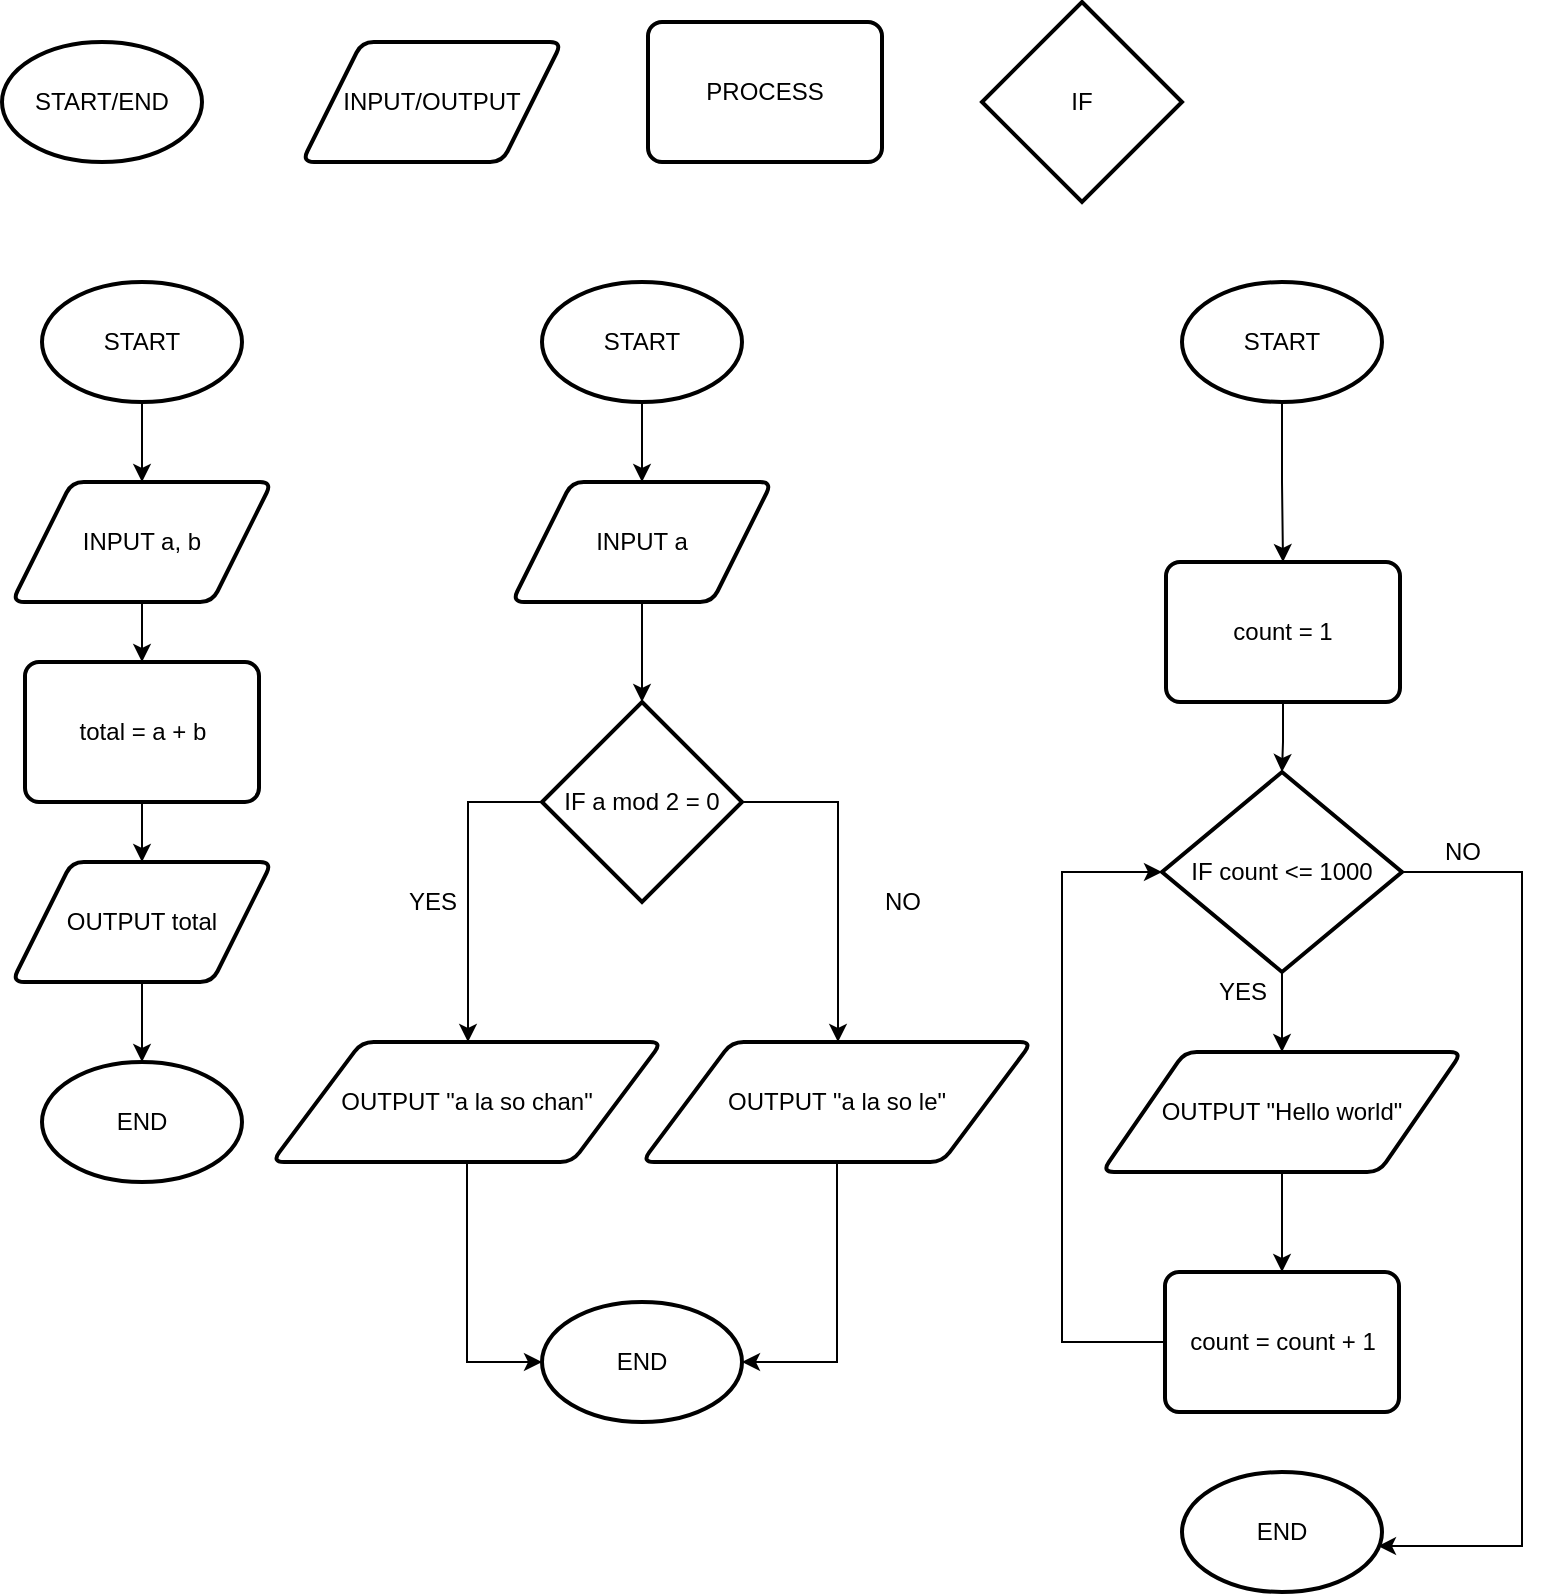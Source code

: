 <mxfile version="12.6.5" type="device"><diagram id="C5RBs43oDa-KdzZeNtuy" name="Page-1"><mxGraphModel dx="1108" dy="510" grid="1" gridSize="10" guides="1" tooltips="1" connect="1" arrows="1" fold="1" page="1" pageScale="1" pageWidth="827" pageHeight="1169" math="0" shadow="0"><root><mxCell id="WIyWlLk6GJQsqaUBKTNV-0"/><mxCell id="WIyWlLk6GJQsqaUBKTNV-1" parent="WIyWlLk6GJQsqaUBKTNV-0"/><mxCell id="Qts9JoTUHpI2R7TnLrOp-0" value="START/END" style="strokeWidth=2;html=1;shape=mxgraph.flowchart.start_1;whiteSpace=wrap;" vertex="1" parent="WIyWlLk6GJQsqaUBKTNV-1"><mxGeometry x="40" y="30" width="100" height="60" as="geometry"/></mxCell><mxCell id="Qts9JoTUHpI2R7TnLrOp-1" value="INPUT/OUTPUT" style="shape=parallelogram;html=1;strokeWidth=2;perimeter=parallelogramPerimeter;whiteSpace=wrap;rounded=1;arcSize=12;size=0.23;" vertex="1" parent="WIyWlLk6GJQsqaUBKTNV-1"><mxGeometry x="190" y="30" width="130" height="60" as="geometry"/></mxCell><mxCell id="Qts9JoTUHpI2R7TnLrOp-2" value="PROCESS" style="rounded=1;whiteSpace=wrap;html=1;absoluteArcSize=1;arcSize=14;strokeWidth=2;" vertex="1" parent="WIyWlLk6GJQsqaUBKTNV-1"><mxGeometry x="363" y="20" width="117" height="70" as="geometry"/></mxCell><mxCell id="Qts9JoTUHpI2R7TnLrOp-3" value="IF" style="strokeWidth=2;html=1;shape=mxgraph.flowchart.decision;whiteSpace=wrap;" vertex="1" parent="WIyWlLk6GJQsqaUBKTNV-1"><mxGeometry x="530" y="10" width="100" height="100" as="geometry"/></mxCell><mxCell id="Qts9JoTUHpI2R7TnLrOp-11" value="" style="edgeStyle=orthogonalEdgeStyle;rounded=0;orthogonalLoop=1;jettySize=auto;html=1;" edge="1" parent="WIyWlLk6GJQsqaUBKTNV-1" source="Qts9JoTUHpI2R7TnLrOp-4" target="Qts9JoTUHpI2R7TnLrOp-6"><mxGeometry relative="1" as="geometry"/></mxCell><mxCell id="Qts9JoTUHpI2R7TnLrOp-4" value="START" style="strokeWidth=2;html=1;shape=mxgraph.flowchart.start_1;whiteSpace=wrap;" vertex="1" parent="WIyWlLk6GJQsqaUBKTNV-1"><mxGeometry x="60" y="150" width="100" height="60" as="geometry"/></mxCell><mxCell id="Qts9JoTUHpI2R7TnLrOp-5" value="END" style="strokeWidth=2;html=1;shape=mxgraph.flowchart.start_1;whiteSpace=wrap;" vertex="1" parent="WIyWlLk6GJQsqaUBKTNV-1"><mxGeometry x="60" y="540" width="100" height="60" as="geometry"/></mxCell><mxCell id="Qts9JoTUHpI2R7TnLrOp-9" style="edgeStyle=orthogonalEdgeStyle;rounded=0;orthogonalLoop=1;jettySize=auto;html=1;" edge="1" parent="WIyWlLk6GJQsqaUBKTNV-1" source="Qts9JoTUHpI2R7TnLrOp-6" target="Qts9JoTUHpI2R7TnLrOp-7"><mxGeometry relative="1" as="geometry"/></mxCell><mxCell id="Qts9JoTUHpI2R7TnLrOp-6" value="INPUT a, b" style="shape=parallelogram;html=1;strokeWidth=2;perimeter=parallelogramPerimeter;whiteSpace=wrap;rounded=1;arcSize=12;size=0.23;" vertex="1" parent="WIyWlLk6GJQsqaUBKTNV-1"><mxGeometry x="45" y="250" width="130" height="60" as="geometry"/></mxCell><mxCell id="Qts9JoTUHpI2R7TnLrOp-14" style="edgeStyle=orthogonalEdgeStyle;rounded=0;orthogonalLoop=1;jettySize=auto;html=1;" edge="1" parent="WIyWlLk6GJQsqaUBKTNV-1" source="Qts9JoTUHpI2R7TnLrOp-7" target="Qts9JoTUHpI2R7TnLrOp-13"><mxGeometry relative="1" as="geometry"/></mxCell><mxCell id="Qts9JoTUHpI2R7TnLrOp-7" value="total = a + b" style="rounded=1;whiteSpace=wrap;html=1;absoluteArcSize=1;arcSize=14;strokeWidth=2;" vertex="1" parent="WIyWlLk6GJQsqaUBKTNV-1"><mxGeometry x="51.5" y="340" width="117" height="70" as="geometry"/></mxCell><mxCell id="Qts9JoTUHpI2R7TnLrOp-15" style="edgeStyle=orthogonalEdgeStyle;rounded=0;orthogonalLoop=1;jettySize=auto;html=1;" edge="1" parent="WIyWlLk6GJQsqaUBKTNV-1" source="Qts9JoTUHpI2R7TnLrOp-13" target="Qts9JoTUHpI2R7TnLrOp-5"><mxGeometry relative="1" as="geometry"/></mxCell><mxCell id="Qts9JoTUHpI2R7TnLrOp-13" value="OUTPUT total" style="shape=parallelogram;html=1;strokeWidth=2;perimeter=parallelogramPerimeter;whiteSpace=wrap;rounded=1;arcSize=12;size=0.23;" vertex="1" parent="WIyWlLk6GJQsqaUBKTNV-1"><mxGeometry x="45" y="440" width="130" height="60" as="geometry"/></mxCell><mxCell id="Qts9JoTUHpI2R7TnLrOp-19" style="edgeStyle=orthogonalEdgeStyle;rounded=0;orthogonalLoop=1;jettySize=auto;html=1;entryX=0.5;entryY=0;entryDx=0;entryDy=0;" edge="1" parent="WIyWlLk6GJQsqaUBKTNV-1" source="Qts9JoTUHpI2R7TnLrOp-16" target="Qts9JoTUHpI2R7TnLrOp-17"><mxGeometry relative="1" as="geometry"/></mxCell><mxCell id="Qts9JoTUHpI2R7TnLrOp-16" value="START" style="strokeWidth=2;html=1;shape=mxgraph.flowchart.start_1;whiteSpace=wrap;" vertex="1" parent="WIyWlLk6GJQsqaUBKTNV-1"><mxGeometry x="310" y="150" width="100" height="60" as="geometry"/></mxCell><mxCell id="Qts9JoTUHpI2R7TnLrOp-21" style="edgeStyle=orthogonalEdgeStyle;rounded=0;orthogonalLoop=1;jettySize=auto;html=1;" edge="1" parent="WIyWlLk6GJQsqaUBKTNV-1" source="Qts9JoTUHpI2R7TnLrOp-17" target="Qts9JoTUHpI2R7TnLrOp-20"><mxGeometry relative="1" as="geometry"/></mxCell><mxCell id="Qts9JoTUHpI2R7TnLrOp-17" value="INPUT a" style="shape=parallelogram;html=1;strokeWidth=2;perimeter=parallelogramPerimeter;whiteSpace=wrap;rounded=1;arcSize=12;size=0.23;" vertex="1" parent="WIyWlLk6GJQsqaUBKTNV-1"><mxGeometry x="295" y="250" width="130" height="60" as="geometry"/></mxCell><mxCell id="Qts9JoTUHpI2R7TnLrOp-24" style="edgeStyle=orthogonalEdgeStyle;rounded=0;orthogonalLoop=1;jettySize=auto;html=1;" edge="1" parent="WIyWlLk6GJQsqaUBKTNV-1" source="Qts9JoTUHpI2R7TnLrOp-20" target="Qts9JoTUHpI2R7TnLrOp-22"><mxGeometry relative="1" as="geometry"><Array as="points"><mxPoint x="273" y="410"/></Array></mxGeometry></mxCell><mxCell id="Qts9JoTUHpI2R7TnLrOp-25" style="edgeStyle=orthogonalEdgeStyle;rounded=0;orthogonalLoop=1;jettySize=auto;html=1;" edge="1" parent="WIyWlLk6GJQsqaUBKTNV-1" source="Qts9JoTUHpI2R7TnLrOp-20" target="Qts9JoTUHpI2R7TnLrOp-23"><mxGeometry relative="1" as="geometry"><Array as="points"><mxPoint x="458" y="410"/></Array></mxGeometry></mxCell><mxCell id="Qts9JoTUHpI2R7TnLrOp-20" value="IF a mod 2 = 0" style="strokeWidth=2;html=1;shape=mxgraph.flowchart.decision;whiteSpace=wrap;" vertex="1" parent="WIyWlLk6GJQsqaUBKTNV-1"><mxGeometry x="310" y="360" width="100" height="100" as="geometry"/></mxCell><mxCell id="Qts9JoTUHpI2R7TnLrOp-29" style="edgeStyle=orthogonalEdgeStyle;rounded=0;orthogonalLoop=1;jettySize=auto;html=1;entryX=0;entryY=0.5;entryDx=0;entryDy=0;entryPerimeter=0;" edge="1" parent="WIyWlLk6GJQsqaUBKTNV-1" source="Qts9JoTUHpI2R7TnLrOp-22" target="Qts9JoTUHpI2R7TnLrOp-28"><mxGeometry relative="1" as="geometry"/></mxCell><mxCell id="Qts9JoTUHpI2R7TnLrOp-22" value="OUTPUT &quot;a la so chan&quot;" style="shape=parallelogram;html=1;strokeWidth=2;perimeter=parallelogramPerimeter;whiteSpace=wrap;rounded=1;arcSize=12;size=0.23;" vertex="1" parent="WIyWlLk6GJQsqaUBKTNV-1"><mxGeometry x="175" y="530" width="195" height="60" as="geometry"/></mxCell><mxCell id="Qts9JoTUHpI2R7TnLrOp-30" style="edgeStyle=orthogonalEdgeStyle;rounded=0;orthogonalLoop=1;jettySize=auto;html=1;entryX=1;entryY=0.5;entryDx=0;entryDy=0;entryPerimeter=0;" edge="1" parent="WIyWlLk6GJQsqaUBKTNV-1" source="Qts9JoTUHpI2R7TnLrOp-23" target="Qts9JoTUHpI2R7TnLrOp-28"><mxGeometry relative="1" as="geometry"/></mxCell><mxCell id="Qts9JoTUHpI2R7TnLrOp-23" value="OUTPUT &quot;a la so le&quot;" style="shape=parallelogram;html=1;strokeWidth=2;perimeter=parallelogramPerimeter;whiteSpace=wrap;rounded=1;arcSize=12;size=0.23;" vertex="1" parent="WIyWlLk6GJQsqaUBKTNV-1"><mxGeometry x="360" y="530" width="195" height="60" as="geometry"/></mxCell><mxCell id="Qts9JoTUHpI2R7TnLrOp-26" value="YES" style="text;html=1;resizable=0;autosize=1;align=center;verticalAlign=middle;points=[];fillColor=none;strokeColor=none;rounded=0;" vertex="1" parent="WIyWlLk6GJQsqaUBKTNV-1"><mxGeometry x="235" y="450" width="40" height="20" as="geometry"/></mxCell><mxCell id="Qts9JoTUHpI2R7TnLrOp-27" value="NO" style="text;html=1;resizable=0;autosize=1;align=center;verticalAlign=middle;points=[];fillColor=none;strokeColor=none;rounded=0;" vertex="1" parent="WIyWlLk6GJQsqaUBKTNV-1"><mxGeometry x="475" y="450" width="30" height="20" as="geometry"/></mxCell><mxCell id="Qts9JoTUHpI2R7TnLrOp-28" value="END" style="strokeWidth=2;html=1;shape=mxgraph.flowchart.start_1;whiteSpace=wrap;" vertex="1" parent="WIyWlLk6GJQsqaUBKTNV-1"><mxGeometry x="310" y="660" width="100" height="60" as="geometry"/></mxCell><mxCell id="Qts9JoTUHpI2R7TnLrOp-37" style="edgeStyle=orthogonalEdgeStyle;rounded=0;orthogonalLoop=1;jettySize=auto;html=1;" edge="1" parent="WIyWlLk6GJQsqaUBKTNV-1" source="Qts9JoTUHpI2R7TnLrOp-31" target="Qts9JoTUHpI2R7TnLrOp-34"><mxGeometry relative="1" as="geometry"/></mxCell><mxCell id="Qts9JoTUHpI2R7TnLrOp-31" value="START" style="strokeWidth=2;html=1;shape=mxgraph.flowchart.start_1;whiteSpace=wrap;" vertex="1" parent="WIyWlLk6GJQsqaUBKTNV-1"><mxGeometry x="630" y="150" width="100" height="60" as="geometry"/></mxCell><mxCell id="Qts9JoTUHpI2R7TnLrOp-32" value="END" style="strokeWidth=2;html=1;shape=mxgraph.flowchart.start_1;whiteSpace=wrap;" vertex="1" parent="WIyWlLk6GJQsqaUBKTNV-1"><mxGeometry x="630" y="745" width="100" height="60" as="geometry"/></mxCell><mxCell id="Qts9JoTUHpI2R7TnLrOp-41" style="edgeStyle=orthogonalEdgeStyle;rounded=0;orthogonalLoop=1;jettySize=auto;html=1;" edge="1" parent="WIyWlLk6GJQsqaUBKTNV-1" source="Qts9JoTUHpI2R7TnLrOp-33" target="Qts9JoTUHpI2R7TnLrOp-35"><mxGeometry relative="1" as="geometry"/></mxCell><mxCell id="Qts9JoTUHpI2R7TnLrOp-33" value="OUTPUT &quot;Hello world&quot;" style="shape=parallelogram;html=1;strokeWidth=2;perimeter=parallelogramPerimeter;whiteSpace=wrap;rounded=1;arcSize=12;size=0.23;" vertex="1" parent="WIyWlLk6GJQsqaUBKTNV-1"><mxGeometry x="590" y="535" width="180" height="60" as="geometry"/></mxCell><mxCell id="Qts9JoTUHpI2R7TnLrOp-40" style="edgeStyle=orthogonalEdgeStyle;rounded=0;orthogonalLoop=1;jettySize=auto;html=1;" edge="1" parent="WIyWlLk6GJQsqaUBKTNV-1" source="Qts9JoTUHpI2R7TnLrOp-34" target="Qts9JoTUHpI2R7TnLrOp-38"><mxGeometry relative="1" as="geometry"/></mxCell><mxCell id="Qts9JoTUHpI2R7TnLrOp-34" value="count = 1" style="rounded=1;whiteSpace=wrap;html=1;absoluteArcSize=1;arcSize=14;strokeWidth=2;" vertex="1" parent="WIyWlLk6GJQsqaUBKTNV-1"><mxGeometry x="622" y="290" width="117" height="70" as="geometry"/></mxCell><mxCell id="Qts9JoTUHpI2R7TnLrOp-43" style="edgeStyle=orthogonalEdgeStyle;rounded=0;orthogonalLoop=1;jettySize=auto;html=1;entryX=0;entryY=0.5;entryDx=0;entryDy=0;entryPerimeter=0;" edge="1" parent="WIyWlLk6GJQsqaUBKTNV-1" source="Qts9JoTUHpI2R7TnLrOp-35" target="Qts9JoTUHpI2R7TnLrOp-38"><mxGeometry relative="1" as="geometry"><Array as="points"><mxPoint x="570" y="680"/><mxPoint x="570" y="445"/></Array></mxGeometry></mxCell><mxCell id="Qts9JoTUHpI2R7TnLrOp-35" value="count = count + 1" style="rounded=1;whiteSpace=wrap;html=1;absoluteArcSize=1;arcSize=14;strokeWidth=2;" vertex="1" parent="WIyWlLk6GJQsqaUBKTNV-1"><mxGeometry x="621.5" y="645" width="117" height="70" as="geometry"/></mxCell><mxCell id="Qts9JoTUHpI2R7TnLrOp-39" style="edgeStyle=orthogonalEdgeStyle;rounded=0;orthogonalLoop=1;jettySize=auto;html=1;exitX=0.5;exitY=1;exitDx=0;exitDy=0;exitPerimeter=0;entryX=0.5;entryY=0;entryDx=0;entryDy=0;" edge="1" parent="WIyWlLk6GJQsqaUBKTNV-1" source="Qts9JoTUHpI2R7TnLrOp-38" target="Qts9JoTUHpI2R7TnLrOp-33"><mxGeometry relative="1" as="geometry"/></mxCell><mxCell id="Qts9JoTUHpI2R7TnLrOp-46" style="edgeStyle=orthogonalEdgeStyle;rounded=0;orthogonalLoop=1;jettySize=auto;html=1;entryX=0.98;entryY=0.617;entryDx=0;entryDy=0;entryPerimeter=0;" edge="1" parent="WIyWlLk6GJQsqaUBKTNV-1" source="Qts9JoTUHpI2R7TnLrOp-38" target="Qts9JoTUHpI2R7TnLrOp-32"><mxGeometry relative="1" as="geometry"><Array as="points"><mxPoint x="800" y="445"/><mxPoint x="800" y="782"/></Array></mxGeometry></mxCell><mxCell id="Qts9JoTUHpI2R7TnLrOp-38" value="IF count &amp;lt;= 1000" style="strokeWidth=2;html=1;shape=mxgraph.flowchart.decision;whiteSpace=wrap;" vertex="1" parent="WIyWlLk6GJQsqaUBKTNV-1"><mxGeometry x="620" y="395" width="120" height="100" as="geometry"/></mxCell><mxCell id="Qts9JoTUHpI2R7TnLrOp-45" value="YES" style="text;html=1;resizable=0;autosize=1;align=center;verticalAlign=middle;points=[];fillColor=none;strokeColor=none;rounded=0;" vertex="1" parent="WIyWlLk6GJQsqaUBKTNV-1"><mxGeometry x="640" y="495" width="40" height="20" as="geometry"/></mxCell><mxCell id="Qts9JoTUHpI2R7TnLrOp-47" value="NO" style="text;html=1;resizable=0;autosize=1;align=center;verticalAlign=middle;points=[];fillColor=none;strokeColor=none;rounded=0;" vertex="1" parent="WIyWlLk6GJQsqaUBKTNV-1"><mxGeometry x="755" y="425" width="30" height="20" as="geometry"/></mxCell></root></mxGraphModel></diagram></mxfile>